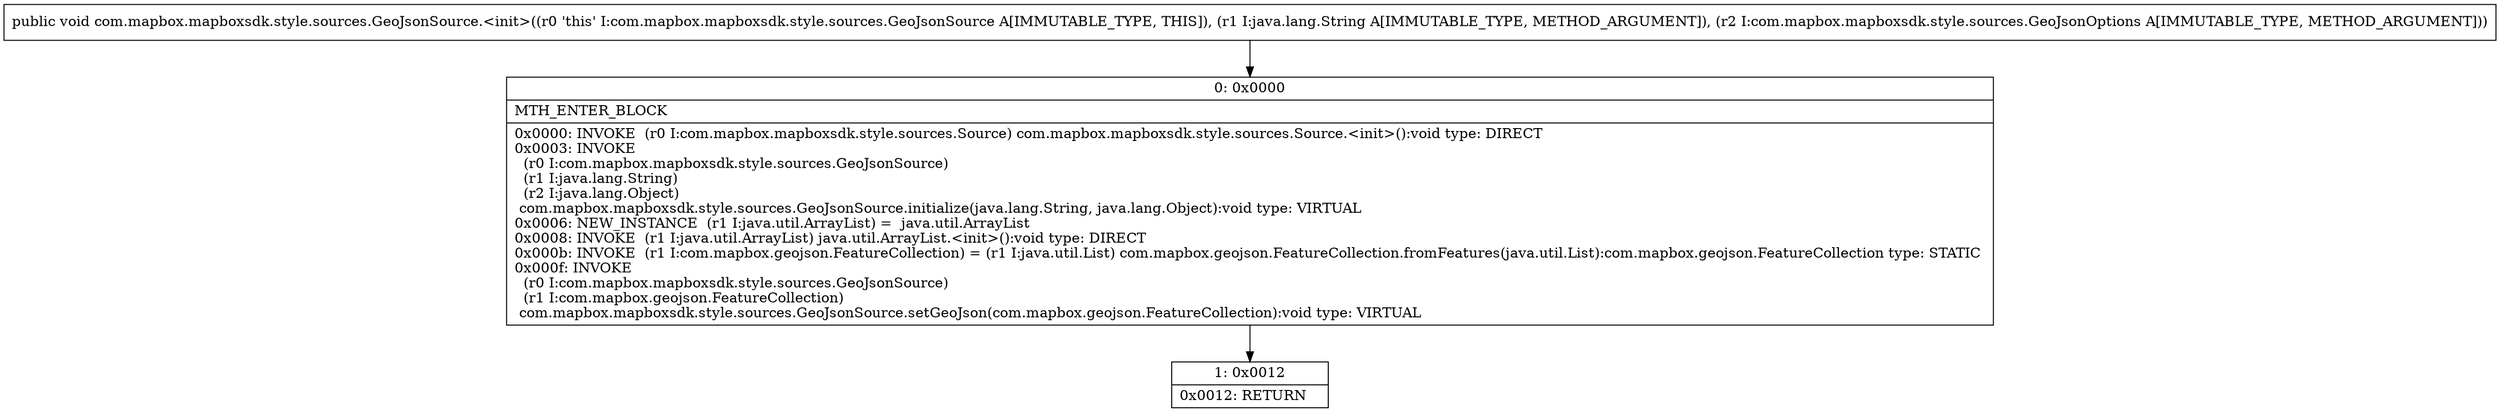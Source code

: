 digraph "CFG forcom.mapbox.mapboxsdk.style.sources.GeoJsonSource.\<init\>(Ljava\/lang\/String;Lcom\/mapbox\/mapboxsdk\/style\/sources\/GeoJsonOptions;)V" {
Node_0 [shape=record,label="{0\:\ 0x0000|MTH_ENTER_BLOCK\l|0x0000: INVOKE  (r0 I:com.mapbox.mapboxsdk.style.sources.Source) com.mapbox.mapboxsdk.style.sources.Source.\<init\>():void type: DIRECT \l0x0003: INVOKE  \l  (r0 I:com.mapbox.mapboxsdk.style.sources.GeoJsonSource)\l  (r1 I:java.lang.String)\l  (r2 I:java.lang.Object)\l com.mapbox.mapboxsdk.style.sources.GeoJsonSource.initialize(java.lang.String, java.lang.Object):void type: VIRTUAL \l0x0006: NEW_INSTANCE  (r1 I:java.util.ArrayList) =  java.util.ArrayList \l0x0008: INVOKE  (r1 I:java.util.ArrayList) java.util.ArrayList.\<init\>():void type: DIRECT \l0x000b: INVOKE  (r1 I:com.mapbox.geojson.FeatureCollection) = (r1 I:java.util.List) com.mapbox.geojson.FeatureCollection.fromFeatures(java.util.List):com.mapbox.geojson.FeatureCollection type: STATIC \l0x000f: INVOKE  \l  (r0 I:com.mapbox.mapboxsdk.style.sources.GeoJsonSource)\l  (r1 I:com.mapbox.geojson.FeatureCollection)\l com.mapbox.mapboxsdk.style.sources.GeoJsonSource.setGeoJson(com.mapbox.geojson.FeatureCollection):void type: VIRTUAL \l}"];
Node_1 [shape=record,label="{1\:\ 0x0012|0x0012: RETURN   \l}"];
MethodNode[shape=record,label="{public void com.mapbox.mapboxsdk.style.sources.GeoJsonSource.\<init\>((r0 'this' I:com.mapbox.mapboxsdk.style.sources.GeoJsonSource A[IMMUTABLE_TYPE, THIS]), (r1 I:java.lang.String A[IMMUTABLE_TYPE, METHOD_ARGUMENT]), (r2 I:com.mapbox.mapboxsdk.style.sources.GeoJsonOptions A[IMMUTABLE_TYPE, METHOD_ARGUMENT])) }"];
MethodNode -> Node_0;
Node_0 -> Node_1;
}

